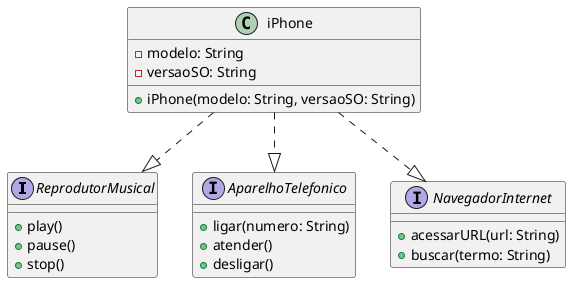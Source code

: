 @startuml

' Definição das interfaces para as funcionalidades do iPhone
interface ReprodutorMusical {
  + play()
  + pause()
  + stop()
}

interface AparelhoTelefonico {
  + ligar(numero: String)
  + atender()
  + desligar()
}

interface NavegadorInternet {
  + acessarURL(url: String)
  + buscar(termo: String)
}

' Classe que representa o iPhone e implementa as funcionalidades
class iPhone {
  - modelo: String
  - versaoSO: String
  + iPhone(modelo: String, versaoSO: String)
}

' Relações de implementação entre a classe iPhone e as interfaces
iPhone ..|> ReprodutorMusical
iPhone ..|> AparelhoTelefonico
iPhone ..|> NavegadorInternet

@enduml